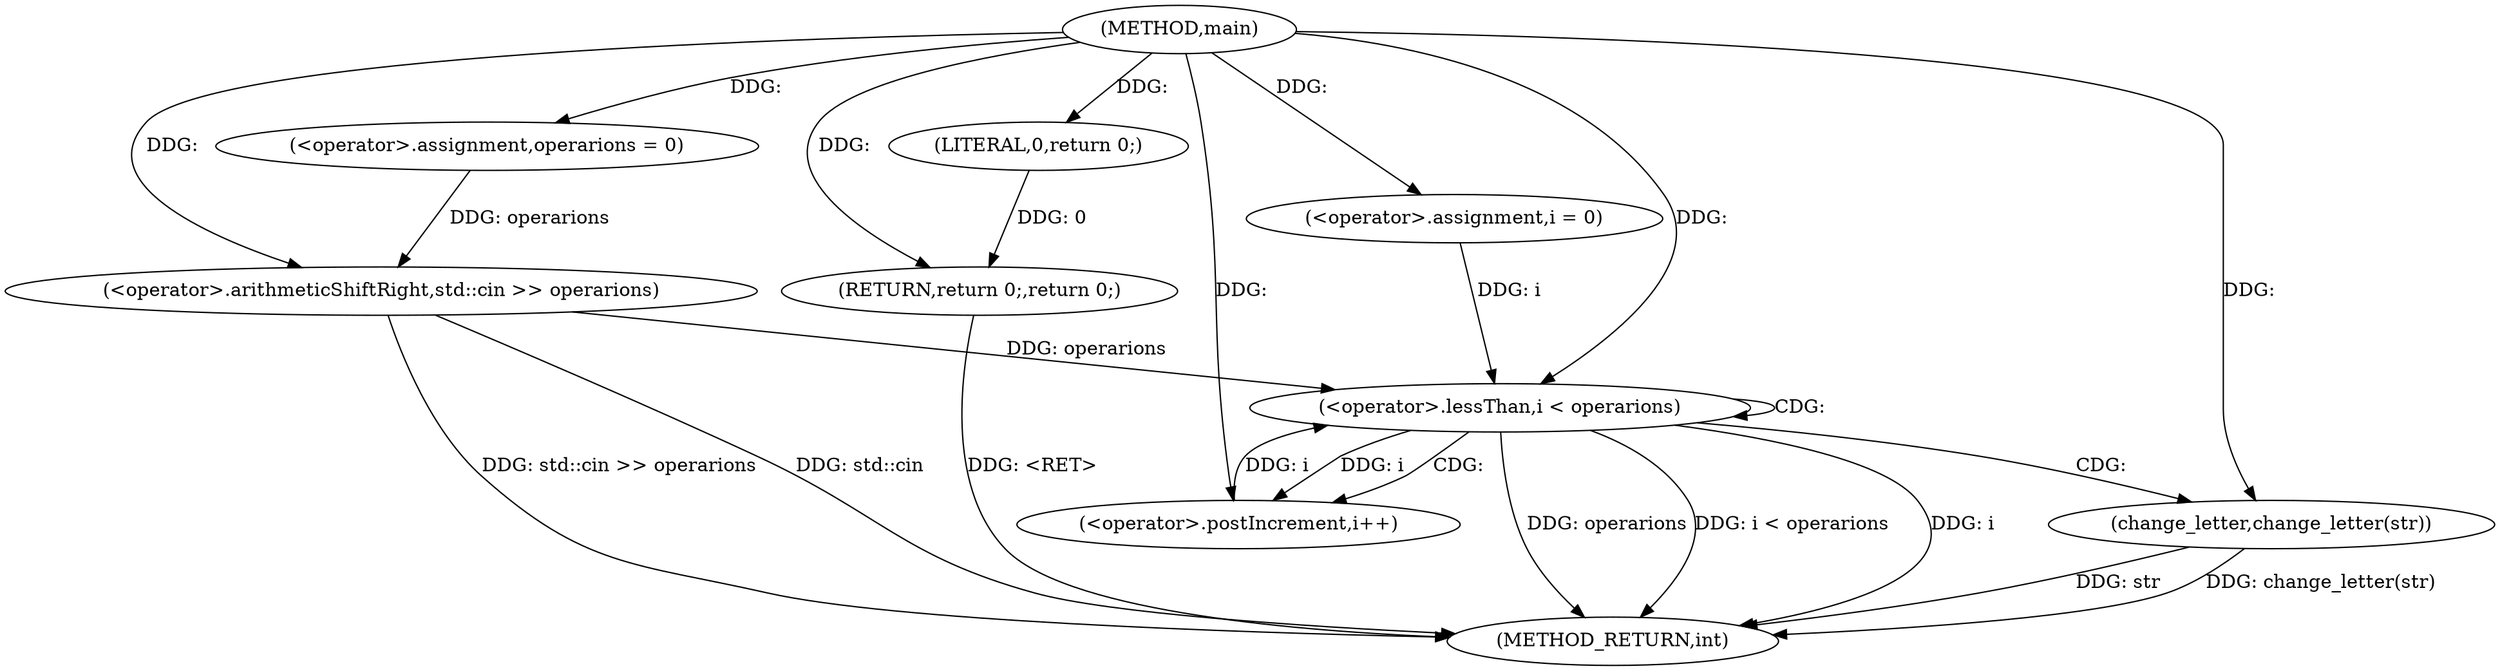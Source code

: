digraph "main" {  
"1000227" [label = "(METHOD,main)" ]
"1000251" [label = "(METHOD_RETURN,int)" ]
"1000231" [label = "(<operator>.assignment,operarions = 0)" ]
"1000234" [label = "(<operator>.arithmeticShiftRight,std::cin >> operarions)" ]
"1000249" [label = "(RETURN,return 0;,return 0;)" ]
"1000239" [label = "(<operator>.assignment,i = 0)" ]
"1000242" [label = "(<operator>.lessThan,i < operarions)" ]
"1000245" [label = "(<operator>.postIncrement,i++)" ]
"1000247" [label = "(change_letter,change_letter(str))" ]
"1000250" [label = "(LITERAL,0,return 0;)" ]
  "1000249" -> "1000251"  [ label = "DDG: <RET>"] 
  "1000234" -> "1000251"  [ label = "DDG: std::cin >> operarions"] 
  "1000242" -> "1000251"  [ label = "DDG: i"] 
  "1000242" -> "1000251"  [ label = "DDG: operarions"] 
  "1000242" -> "1000251"  [ label = "DDG: i < operarions"] 
  "1000247" -> "1000251"  [ label = "DDG: str"] 
  "1000247" -> "1000251"  [ label = "DDG: change_letter(str)"] 
  "1000234" -> "1000251"  [ label = "DDG: std::cin"] 
  "1000227" -> "1000231"  [ label = "DDG: "] 
  "1000250" -> "1000249"  [ label = "DDG: 0"] 
  "1000227" -> "1000249"  [ label = "DDG: "] 
  "1000227" -> "1000234"  [ label = "DDG: "] 
  "1000231" -> "1000234"  [ label = "DDG: operarions"] 
  "1000227" -> "1000239"  [ label = "DDG: "] 
  "1000227" -> "1000250"  [ label = "DDG: "] 
  "1000239" -> "1000242"  [ label = "DDG: i"] 
  "1000245" -> "1000242"  [ label = "DDG: i"] 
  "1000227" -> "1000242"  [ label = "DDG: "] 
  "1000234" -> "1000242"  [ label = "DDG: operarions"] 
  "1000242" -> "1000245"  [ label = "DDG: i"] 
  "1000227" -> "1000245"  [ label = "DDG: "] 
  "1000227" -> "1000247"  [ label = "DDG: "] 
  "1000242" -> "1000247"  [ label = "CDG: "] 
  "1000242" -> "1000245"  [ label = "CDG: "] 
  "1000242" -> "1000242"  [ label = "CDG: "] 
}
